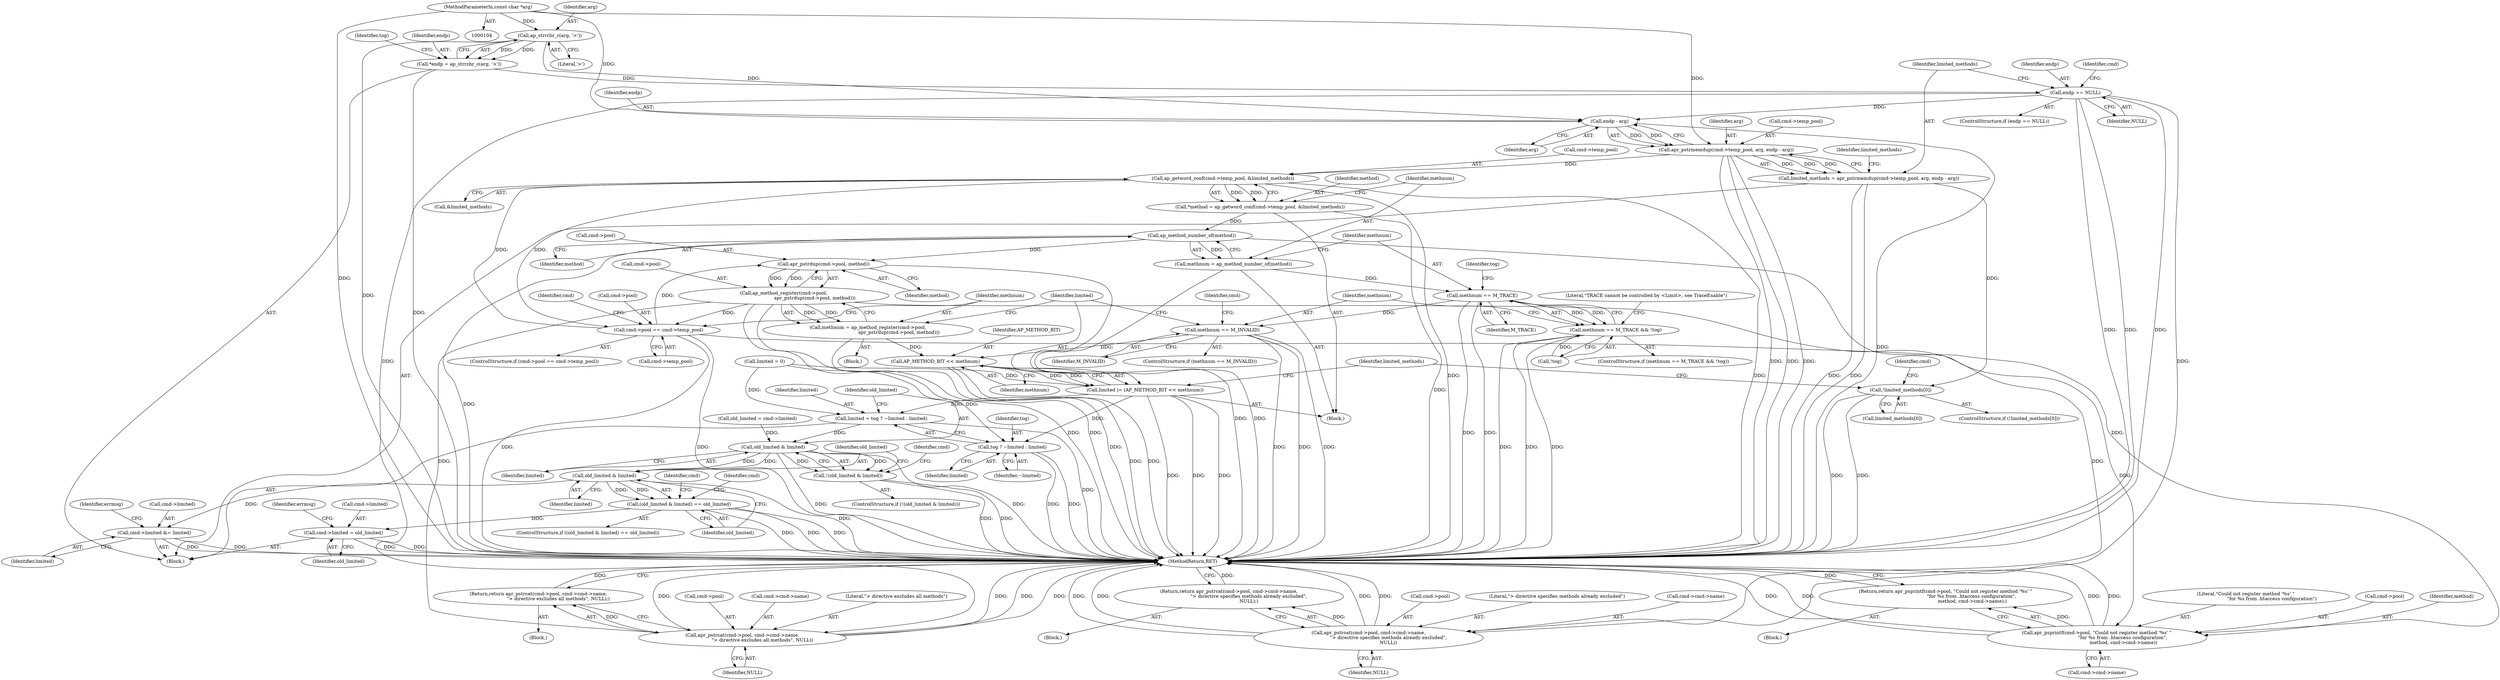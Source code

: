 digraph "0_httpd_29afdd2550b3d30a8defece2b95ae81edcf66ac9@API" {
"1000112" [label="(Call,ap_strrchr_c(arg, '>'))"];
"1000107" [label="(MethodParameterIn,const char *arg)"];
"1000110" [label="(Call,*endp = ap_strrchr_c(arg, '>'))"];
"1000136" [label="(Call,endp == NULL)"];
"1000150" [label="(Call,endp - arg)"];
"1000145" [label="(Call,apr_pstrmemdup(cmd->temp_pool, arg, endp - arg))"];
"1000143" [label="(Call,limited_methods = apr_pstrmemdup(cmd->temp_pool, arg, endp - arg))"];
"1000154" [label="(Call,!limited_methods[0])"];
"1000170" [label="(Call,ap_getword_conf(cmd->temp_pool, &limited_methods))"];
"1000168" [label="(Call,*method = ap_getword_conf(cmd->temp_pool, &limited_methods))"];
"1000179" [label="(Call,ap_method_number_of(method))"];
"1000177" [label="(Call,methnum = ap_method_number_of(method))"];
"1000183" [label="(Call,methnum == M_TRACE)"];
"1000182" [label="(Call,methnum == M_TRACE && !tog)"];
"1000193" [label="(Call,methnum == M_INVALID)"];
"1000231" [label="(Call,AP_METHOD_BIT << methnum)"];
"1000229" [label="(Call,limited |= (AP_METHOD_BIT << methnum))"];
"1000234" [label="(Call,limited = tog ? ~limited : limited)"];
"1000242" [label="(Call,old_limited & limited)"];
"1000241" [label="(Call,!(old_limited & limited))"];
"1000261" [label="(Call,old_limited & limited)"];
"1000260" [label="(Call,(old_limited & limited) == old_limited)"];
"1000295" [label="(Call,cmd->limited = old_limited)"];
"1000278" [label="(Call,cmd->limited &= limited)"];
"1000236" [label="(Call,tog ? ~limited : limited)"];
"1000207" [label="(Call,apr_psprintf(cmd->pool, \"Could not register method '%s' \"\n                                   \"for %s from .htaccess configuration\",\n                                    method, cmd->cmd->name))"];
"1000206" [label="(Return,return apr_psprintf(cmd->pool, \"Could not register method '%s' \"\n                                   \"for %s from .htaccess configuration\",\n                                    method, cmd->cmd->name);)"];
"1000224" [label="(Call,apr_pstrdup(cmd->pool, method))"];
"1000220" [label="(Call,ap_method_register(cmd->pool,\n                                          apr_pstrdup(cmd->pool, method)))"];
"1000198" [label="(Call,cmd->pool == cmd->temp_pool)"];
"1000218" [label="(Call,methnum = ap_method_register(cmd->pool,\n                                          apr_pstrdup(cmd->pool, method)))"];
"1000247" [label="(Call,apr_pstrcat(cmd->pool, cmd->cmd->name,\n                           \"> directive excludes all methods\", NULL))"];
"1000246" [label="(Return,return apr_pstrcat(cmd->pool, cmd->cmd->name,\n                           \"> directive excludes all methods\", NULL);)"];
"1000267" [label="(Call,apr_pstrcat(cmd->pool, cmd->cmd->name,\n                           \"> directive specifies methods already excluded\",\n                           NULL))"];
"1000266" [label="(Return,return apr_pstrcat(cmd->pool, cmd->cmd->name,\n                           \"> directive specifies methods already excluded\",\n                           NULL);)"];
"1000232" [label="(Identifier,AP_METHOD_BIT)"];
"1000230" [label="(Identifier,limited)"];
"1000181" [label="(ControlStructure,if (methnum == M_TRACE && !tog))"];
"1000177" [label="(Call,methnum = ap_method_number_of(method))"];
"1000113" [label="(Identifier,arg)"];
"1000135" [label="(ControlStructure,if (endp == NULL))"];
"1000149" [label="(Identifier,arg)"];
"1000268" [label="(Call,cmd->pool)"];
"1000206" [label="(Return,return apr_psprintf(cmd->pool, \"Could not register method '%s' \"\n                                   \"for %s from .htaccess configuration\",\n                                    method, cmd->cmd->name);)"];
"1000264" [label="(Identifier,old_limited)"];
"1000234" [label="(Call,limited = tog ? ~limited : limited)"];
"1000209" [label="(Identifier,cmd)"];
"1000182" [label="(Call,methnum == M_TRACE && !tog)"];
"1000262" [label="(Identifier,old_limited)"];
"1000295" [label="(Call,cmd->limited = old_limited)"];
"1000259" [label="(ControlStructure,if ((old_limited & limited) == old_limited))"];
"1000211" [label="(Literal,\"Could not register method '%s' \"\n                                   \"for %s from .htaccess configuration\")"];
"1000241" [label="(Call,!(old_limited & limited))"];
"1000248" [label="(Call,cmd->pool)"];
"1000221" [label="(Call,cmd->pool)"];
"1000277" [label="(Identifier,NULL)"];
"1000219" [label="(Identifier,methnum)"];
"1000199" [label="(Call,cmd->pool)"];
"1000125" [label="(Call,limited = 0)"];
"1000239" [label="(Identifier,limited)"];
"1000183" [label="(Call,methnum == M_TRACE)"];
"1000238" [label="(Identifier,~limited)"];
"1000184" [label="(Identifier,methnum)"];
"1000161" [label="(Identifier,cmd)"];
"1000144" [label="(Identifier,limited_methods)"];
"1000146" [label="(Call,cmd->temp_pool)"];
"1000178" [label="(Identifier,methnum)"];
"1000110" [label="(Call,*endp = ap_strrchr_c(arg, '>'))"];
"1000245" [label="(Block,)"];
"1000243" [label="(Identifier,old_limited)"];
"1000196" [label="(Block,)"];
"1000233" [label="(Identifier,methnum)"];
"1000187" [label="(Identifier,tog)"];
"1000269" [label="(Identifier,cmd)"];
"1000228" [label="(Identifier,method)"];
"1000225" [label="(Call,cmd->pool)"];
"1000265" [label="(Block,)"];
"1000190" [label="(Literal,\"TRACE cannot be controlled by <Limit>, see TraceEnable\")"];
"1000251" [label="(Call,cmd->cmd->name)"];
"1000302" [label="(MethodReturn,RET)"];
"1000166" [label="(Block,)"];
"1000129" [label="(Call,old_limited = cmd->limited)"];
"1000174" [label="(Call,&limited_methods)"];
"1000153" [label="(ControlStructure,if (!limited_methods[0]))"];
"1000235" [label="(Identifier,limited)"];
"1000240" [label="(ControlStructure,if (!(old_limited & limited)))"];
"1000170" [label="(Call,ap_getword_conf(cmd->temp_pool, &limited_methods))"];
"1000242" [label="(Call,old_limited & limited)"];
"1000168" [label="(Call,*method = ap_getword_conf(cmd->temp_pool, &limited_methods))"];
"1000107" [label="(MethodParameterIn,const char *arg)"];
"1000180" [label="(Identifier,method)"];
"1000236" [label="(Call,tog ? ~limited : limited)"];
"1000208" [label="(Call,cmd->pool)"];
"1000185" [label="(Identifier,M_TRACE)"];
"1000218" [label="(Call,methnum = ap_method_register(cmd->pool,\n                                          apr_pstrdup(cmd->pool, method)))"];
"1000267" [label="(Call,apr_pstrcat(cmd->pool, cmd->cmd->name,\n                           \"> directive specifies methods already excluded\",\n                           NULL))"];
"1000112" [label="(Call,ap_strrchr_c(arg, '>'))"];
"1000154" [label="(Call,!limited_methods[0])"];
"1000193" [label="(Call,methnum == M_INVALID)"];
"1000136" [label="(Call,endp == NULL)"];
"1000263" [label="(Identifier,limited)"];
"1000279" [label="(Call,cmd->limited)"];
"1000118" [label="(Identifier,tog)"];
"1000155" [label="(Call,limited_methods[0])"];
"1000213" [label="(Call,cmd->cmd->name)"];
"1000111" [label="(Identifier,endp)"];
"1000145" [label="(Call,apr_pstrmemdup(cmd->temp_pool, arg, endp - arg))"];
"1000137" [label="(Identifier,endp)"];
"1000200" [label="(Identifier,cmd)"];
"1000261" [label="(Call,old_limited & limited)"];
"1000212" [label="(Identifier,method)"];
"1000276" [label="(Literal,\"> directive specifies methods already excluded\")"];
"1000152" [label="(Identifier,arg)"];
"1000301" [label="(Identifier,errmsg)"];
"1000220" [label="(Call,ap_method_register(cmd->pool,\n                                          apr_pstrdup(cmd->pool, method)))"];
"1000164" [label="(Identifier,limited_methods)"];
"1000299" [label="(Identifier,old_limited)"];
"1000195" [label="(Identifier,M_INVALID)"];
"1000205" [label="(Block,)"];
"1000247" [label="(Call,apr_pstrcat(cmd->pool, cmd->cmd->name,\n                           \"> directive excludes all methods\", NULL))"];
"1000192" [label="(ControlStructure,if (methnum == M_INVALID))"];
"1000296" [label="(Call,cmd->limited)"];
"1000179" [label="(Call,ap_method_number_of(method))"];
"1000271" [label="(Call,cmd->cmd->name)"];
"1000169" [label="(Identifier,method)"];
"1000194" [label="(Identifier,methnum)"];
"1000207" [label="(Call,apr_psprintf(cmd->pool, \"Could not register method '%s' \"\n                                   \"for %s from .htaccess configuration\",\n                                    method, cmd->cmd->name))"];
"1000278" [label="(Call,cmd->limited &= limited)"];
"1000280" [label="(Identifier,cmd)"];
"1000260" [label="(Call,(old_limited & limited) == old_limited)"];
"1000224" [label="(Call,apr_pstrdup(cmd->pool, method))"];
"1000186" [label="(Call,!tog)"];
"1000138" [label="(Identifier,NULL)"];
"1000114" [label="(Literal,'>')"];
"1000256" [label="(Literal,\"> directive excludes all methods\")"];
"1000171" [label="(Call,cmd->temp_pool)"];
"1000156" [label="(Identifier,limited_methods)"];
"1000237" [label="(Identifier,tog)"];
"1000202" [label="(Call,cmd->temp_pool)"];
"1000246" [label="(Return,return apr_pstrcat(cmd->pool, cmd->cmd->name,\n                           \"> directive excludes all methods\", NULL);)"];
"1000198" [label="(Call,cmd->pool == cmd->temp_pool)"];
"1000244" [label="(Identifier,limited)"];
"1000257" [label="(Identifier,NULL)"];
"1000197" [label="(ControlStructure,if (cmd->pool == cmd->temp_pool))"];
"1000284" [label="(Identifier,errmsg)"];
"1000231" [label="(Call,AP_METHOD_BIT << methnum)"];
"1000151" [label="(Identifier,endp)"];
"1000266" [label="(Return,return apr_pstrcat(cmd->pool, cmd->cmd->name,\n                           \"> directive specifies methods already excluded\",\n                           NULL);)"];
"1000142" [label="(Identifier,cmd)"];
"1000143" [label="(Call,limited_methods = apr_pstrmemdup(cmd->temp_pool, arg, endp - arg))"];
"1000229" [label="(Call,limited |= (AP_METHOD_BIT << methnum))"];
"1000249" [label="(Identifier,cmd)"];
"1000108" [label="(Block,)"];
"1000150" [label="(Call,endp - arg)"];
"1000282" [label="(Identifier,limited)"];
"1000112" -> "1000110"  [label="AST: "];
"1000112" -> "1000114"  [label="CFG: "];
"1000113" -> "1000112"  [label="AST: "];
"1000114" -> "1000112"  [label="AST: "];
"1000110" -> "1000112"  [label="CFG: "];
"1000112" -> "1000302"  [label="DDG: "];
"1000112" -> "1000110"  [label="DDG: "];
"1000112" -> "1000110"  [label="DDG: "];
"1000107" -> "1000112"  [label="DDG: "];
"1000112" -> "1000150"  [label="DDG: "];
"1000107" -> "1000104"  [label="AST: "];
"1000107" -> "1000302"  [label="DDG: "];
"1000107" -> "1000145"  [label="DDG: "];
"1000107" -> "1000150"  [label="DDG: "];
"1000110" -> "1000108"  [label="AST: "];
"1000111" -> "1000110"  [label="AST: "];
"1000118" -> "1000110"  [label="CFG: "];
"1000110" -> "1000302"  [label="DDG: "];
"1000110" -> "1000136"  [label="DDG: "];
"1000136" -> "1000135"  [label="AST: "];
"1000136" -> "1000138"  [label="CFG: "];
"1000137" -> "1000136"  [label="AST: "];
"1000138" -> "1000136"  [label="AST: "];
"1000142" -> "1000136"  [label="CFG: "];
"1000144" -> "1000136"  [label="CFG: "];
"1000136" -> "1000302"  [label="DDG: "];
"1000136" -> "1000302"  [label="DDG: "];
"1000136" -> "1000302"  [label="DDG: "];
"1000136" -> "1000150"  [label="DDG: "];
"1000136" -> "1000247"  [label="DDG: "];
"1000136" -> "1000267"  [label="DDG: "];
"1000150" -> "1000145"  [label="AST: "];
"1000150" -> "1000152"  [label="CFG: "];
"1000151" -> "1000150"  [label="AST: "];
"1000152" -> "1000150"  [label="AST: "];
"1000145" -> "1000150"  [label="CFG: "];
"1000150" -> "1000302"  [label="DDG: "];
"1000150" -> "1000145"  [label="DDG: "];
"1000150" -> "1000145"  [label="DDG: "];
"1000145" -> "1000143"  [label="AST: "];
"1000146" -> "1000145"  [label="AST: "];
"1000149" -> "1000145"  [label="AST: "];
"1000143" -> "1000145"  [label="CFG: "];
"1000145" -> "1000302"  [label="DDG: "];
"1000145" -> "1000302"  [label="DDG: "];
"1000145" -> "1000302"  [label="DDG: "];
"1000145" -> "1000143"  [label="DDG: "];
"1000145" -> "1000143"  [label="DDG: "];
"1000145" -> "1000143"  [label="DDG: "];
"1000145" -> "1000170"  [label="DDG: "];
"1000143" -> "1000108"  [label="AST: "];
"1000144" -> "1000143"  [label="AST: "];
"1000156" -> "1000143"  [label="CFG: "];
"1000143" -> "1000302"  [label="DDG: "];
"1000143" -> "1000302"  [label="DDG: "];
"1000143" -> "1000154"  [label="DDG: "];
"1000154" -> "1000153"  [label="AST: "];
"1000154" -> "1000155"  [label="CFG: "];
"1000155" -> "1000154"  [label="AST: "];
"1000161" -> "1000154"  [label="CFG: "];
"1000164" -> "1000154"  [label="CFG: "];
"1000154" -> "1000302"  [label="DDG: "];
"1000154" -> "1000302"  [label="DDG: "];
"1000170" -> "1000168"  [label="AST: "];
"1000170" -> "1000174"  [label="CFG: "];
"1000171" -> "1000170"  [label="AST: "];
"1000174" -> "1000170"  [label="AST: "];
"1000168" -> "1000170"  [label="CFG: "];
"1000170" -> "1000302"  [label="DDG: "];
"1000170" -> "1000302"  [label="DDG: "];
"1000170" -> "1000168"  [label="DDG: "];
"1000170" -> "1000168"  [label="DDG: "];
"1000198" -> "1000170"  [label="DDG: "];
"1000170" -> "1000198"  [label="DDG: "];
"1000168" -> "1000166"  [label="AST: "];
"1000169" -> "1000168"  [label="AST: "];
"1000178" -> "1000168"  [label="CFG: "];
"1000168" -> "1000302"  [label="DDG: "];
"1000168" -> "1000179"  [label="DDG: "];
"1000179" -> "1000177"  [label="AST: "];
"1000179" -> "1000180"  [label="CFG: "];
"1000180" -> "1000179"  [label="AST: "];
"1000177" -> "1000179"  [label="CFG: "];
"1000179" -> "1000302"  [label="DDG: "];
"1000179" -> "1000177"  [label="DDG: "];
"1000179" -> "1000207"  [label="DDG: "];
"1000179" -> "1000224"  [label="DDG: "];
"1000177" -> "1000166"  [label="AST: "];
"1000178" -> "1000177"  [label="AST: "];
"1000184" -> "1000177"  [label="CFG: "];
"1000177" -> "1000302"  [label="DDG: "];
"1000177" -> "1000183"  [label="DDG: "];
"1000183" -> "1000182"  [label="AST: "];
"1000183" -> "1000185"  [label="CFG: "];
"1000184" -> "1000183"  [label="AST: "];
"1000185" -> "1000183"  [label="AST: "];
"1000187" -> "1000183"  [label="CFG: "];
"1000182" -> "1000183"  [label="CFG: "];
"1000183" -> "1000302"  [label="DDG: "];
"1000183" -> "1000302"  [label="DDG: "];
"1000183" -> "1000182"  [label="DDG: "];
"1000183" -> "1000182"  [label="DDG: "];
"1000183" -> "1000193"  [label="DDG: "];
"1000182" -> "1000181"  [label="AST: "];
"1000182" -> "1000186"  [label="CFG: "];
"1000186" -> "1000182"  [label="AST: "];
"1000190" -> "1000182"  [label="CFG: "];
"1000194" -> "1000182"  [label="CFG: "];
"1000182" -> "1000302"  [label="DDG: "];
"1000182" -> "1000302"  [label="DDG: "];
"1000182" -> "1000302"  [label="DDG: "];
"1000186" -> "1000182"  [label="DDG: "];
"1000193" -> "1000192"  [label="AST: "];
"1000193" -> "1000195"  [label="CFG: "];
"1000194" -> "1000193"  [label="AST: "];
"1000195" -> "1000193"  [label="AST: "];
"1000200" -> "1000193"  [label="CFG: "];
"1000230" -> "1000193"  [label="CFG: "];
"1000193" -> "1000302"  [label="DDG: "];
"1000193" -> "1000302"  [label="DDG: "];
"1000193" -> "1000302"  [label="DDG: "];
"1000193" -> "1000231"  [label="DDG: "];
"1000231" -> "1000229"  [label="AST: "];
"1000231" -> "1000233"  [label="CFG: "];
"1000232" -> "1000231"  [label="AST: "];
"1000233" -> "1000231"  [label="AST: "];
"1000229" -> "1000231"  [label="CFG: "];
"1000231" -> "1000302"  [label="DDG: "];
"1000231" -> "1000302"  [label="DDG: "];
"1000231" -> "1000229"  [label="DDG: "];
"1000231" -> "1000229"  [label="DDG: "];
"1000218" -> "1000231"  [label="DDG: "];
"1000229" -> "1000166"  [label="AST: "];
"1000230" -> "1000229"  [label="AST: "];
"1000164" -> "1000229"  [label="CFG: "];
"1000229" -> "1000302"  [label="DDG: "];
"1000229" -> "1000302"  [label="DDG: "];
"1000229" -> "1000302"  [label="DDG: "];
"1000125" -> "1000229"  [label="DDG: "];
"1000229" -> "1000234"  [label="DDG: "];
"1000229" -> "1000236"  [label="DDG: "];
"1000234" -> "1000108"  [label="AST: "];
"1000234" -> "1000236"  [label="CFG: "];
"1000235" -> "1000234"  [label="AST: "];
"1000236" -> "1000234"  [label="AST: "];
"1000243" -> "1000234"  [label="CFG: "];
"1000234" -> "1000302"  [label="DDG: "];
"1000125" -> "1000234"  [label="DDG: "];
"1000234" -> "1000242"  [label="DDG: "];
"1000242" -> "1000241"  [label="AST: "];
"1000242" -> "1000244"  [label="CFG: "];
"1000243" -> "1000242"  [label="AST: "];
"1000244" -> "1000242"  [label="AST: "];
"1000241" -> "1000242"  [label="CFG: "];
"1000242" -> "1000302"  [label="DDG: "];
"1000242" -> "1000302"  [label="DDG: "];
"1000242" -> "1000241"  [label="DDG: "];
"1000242" -> "1000241"  [label="DDG: "];
"1000129" -> "1000242"  [label="DDG: "];
"1000242" -> "1000261"  [label="DDG: "];
"1000242" -> "1000261"  [label="DDG: "];
"1000241" -> "1000240"  [label="AST: "];
"1000249" -> "1000241"  [label="CFG: "];
"1000262" -> "1000241"  [label="CFG: "];
"1000241" -> "1000302"  [label="DDG: "];
"1000241" -> "1000302"  [label="DDG: "];
"1000261" -> "1000260"  [label="AST: "];
"1000261" -> "1000263"  [label="CFG: "];
"1000262" -> "1000261"  [label="AST: "];
"1000263" -> "1000261"  [label="AST: "];
"1000264" -> "1000261"  [label="CFG: "];
"1000261" -> "1000302"  [label="DDG: "];
"1000261" -> "1000260"  [label="DDG: "];
"1000261" -> "1000260"  [label="DDG: "];
"1000261" -> "1000278"  [label="DDG: "];
"1000260" -> "1000259"  [label="AST: "];
"1000260" -> "1000264"  [label="CFG: "];
"1000264" -> "1000260"  [label="AST: "];
"1000269" -> "1000260"  [label="CFG: "];
"1000280" -> "1000260"  [label="CFG: "];
"1000260" -> "1000302"  [label="DDG: "];
"1000260" -> "1000302"  [label="DDG: "];
"1000260" -> "1000302"  [label="DDG: "];
"1000260" -> "1000295"  [label="DDG: "];
"1000295" -> "1000108"  [label="AST: "];
"1000295" -> "1000299"  [label="CFG: "];
"1000296" -> "1000295"  [label="AST: "];
"1000299" -> "1000295"  [label="AST: "];
"1000301" -> "1000295"  [label="CFG: "];
"1000295" -> "1000302"  [label="DDG: "];
"1000295" -> "1000302"  [label="DDG: "];
"1000278" -> "1000108"  [label="AST: "];
"1000278" -> "1000282"  [label="CFG: "];
"1000279" -> "1000278"  [label="AST: "];
"1000282" -> "1000278"  [label="AST: "];
"1000284" -> "1000278"  [label="CFG: "];
"1000278" -> "1000302"  [label="DDG: "];
"1000278" -> "1000302"  [label="DDG: "];
"1000236" -> "1000238"  [label="CFG: "];
"1000236" -> "1000239"  [label="CFG: "];
"1000237" -> "1000236"  [label="AST: "];
"1000238" -> "1000236"  [label="AST: "];
"1000239" -> "1000236"  [label="AST: "];
"1000236" -> "1000302"  [label="DDG: "];
"1000236" -> "1000302"  [label="DDG: "];
"1000125" -> "1000236"  [label="DDG: "];
"1000207" -> "1000206"  [label="AST: "];
"1000207" -> "1000213"  [label="CFG: "];
"1000208" -> "1000207"  [label="AST: "];
"1000211" -> "1000207"  [label="AST: "];
"1000212" -> "1000207"  [label="AST: "];
"1000213" -> "1000207"  [label="AST: "];
"1000206" -> "1000207"  [label="CFG: "];
"1000207" -> "1000302"  [label="DDG: "];
"1000207" -> "1000302"  [label="DDG: "];
"1000207" -> "1000302"  [label="DDG: "];
"1000207" -> "1000302"  [label="DDG: "];
"1000207" -> "1000206"  [label="DDG: "];
"1000198" -> "1000207"  [label="DDG: "];
"1000206" -> "1000205"  [label="AST: "];
"1000302" -> "1000206"  [label="CFG: "];
"1000206" -> "1000302"  [label="DDG: "];
"1000224" -> "1000220"  [label="AST: "];
"1000224" -> "1000228"  [label="CFG: "];
"1000225" -> "1000224"  [label="AST: "];
"1000228" -> "1000224"  [label="AST: "];
"1000220" -> "1000224"  [label="CFG: "];
"1000224" -> "1000302"  [label="DDG: "];
"1000224" -> "1000220"  [label="DDG: "];
"1000224" -> "1000220"  [label="DDG: "];
"1000198" -> "1000224"  [label="DDG: "];
"1000220" -> "1000218"  [label="AST: "];
"1000221" -> "1000220"  [label="AST: "];
"1000218" -> "1000220"  [label="CFG: "];
"1000220" -> "1000302"  [label="DDG: "];
"1000220" -> "1000302"  [label="DDG: "];
"1000220" -> "1000198"  [label="DDG: "];
"1000220" -> "1000218"  [label="DDG: "];
"1000220" -> "1000218"  [label="DDG: "];
"1000220" -> "1000247"  [label="DDG: "];
"1000220" -> "1000267"  [label="DDG: "];
"1000198" -> "1000197"  [label="AST: "];
"1000198" -> "1000202"  [label="CFG: "];
"1000199" -> "1000198"  [label="AST: "];
"1000202" -> "1000198"  [label="AST: "];
"1000209" -> "1000198"  [label="CFG: "];
"1000219" -> "1000198"  [label="CFG: "];
"1000198" -> "1000302"  [label="DDG: "];
"1000198" -> "1000302"  [label="DDG: "];
"1000218" -> "1000196"  [label="AST: "];
"1000219" -> "1000218"  [label="AST: "];
"1000230" -> "1000218"  [label="CFG: "];
"1000218" -> "1000302"  [label="DDG: "];
"1000247" -> "1000246"  [label="AST: "];
"1000247" -> "1000257"  [label="CFG: "];
"1000248" -> "1000247"  [label="AST: "];
"1000251" -> "1000247"  [label="AST: "];
"1000256" -> "1000247"  [label="AST: "];
"1000257" -> "1000247"  [label="AST: "];
"1000246" -> "1000247"  [label="CFG: "];
"1000247" -> "1000302"  [label="DDG: "];
"1000247" -> "1000302"  [label="DDG: "];
"1000247" -> "1000302"  [label="DDG: "];
"1000247" -> "1000302"  [label="DDG: "];
"1000247" -> "1000246"  [label="DDG: "];
"1000246" -> "1000245"  [label="AST: "];
"1000302" -> "1000246"  [label="CFG: "];
"1000246" -> "1000302"  [label="DDG: "];
"1000267" -> "1000266"  [label="AST: "];
"1000267" -> "1000277"  [label="CFG: "];
"1000268" -> "1000267"  [label="AST: "];
"1000271" -> "1000267"  [label="AST: "];
"1000276" -> "1000267"  [label="AST: "];
"1000277" -> "1000267"  [label="AST: "];
"1000266" -> "1000267"  [label="CFG: "];
"1000267" -> "1000302"  [label="DDG: "];
"1000267" -> "1000302"  [label="DDG: "];
"1000267" -> "1000302"  [label="DDG: "];
"1000267" -> "1000302"  [label="DDG: "];
"1000267" -> "1000266"  [label="DDG: "];
"1000266" -> "1000265"  [label="AST: "];
"1000302" -> "1000266"  [label="CFG: "];
"1000266" -> "1000302"  [label="DDG: "];
}
